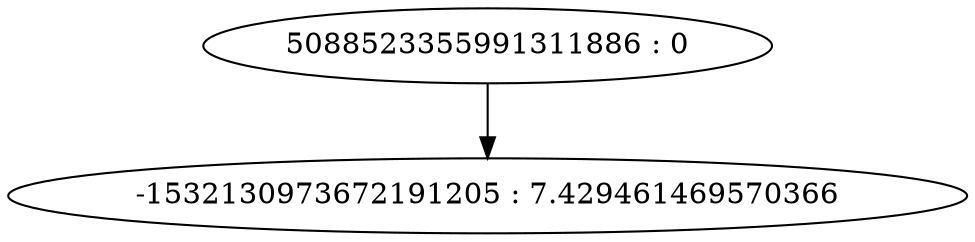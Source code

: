digraph "plots/tree_12.dot" {
	0 [label="5088523355991311886 : 0"]
	1 [label="-1532130973672191205 : 7.429461469570366"]
	0 -> 1
}
